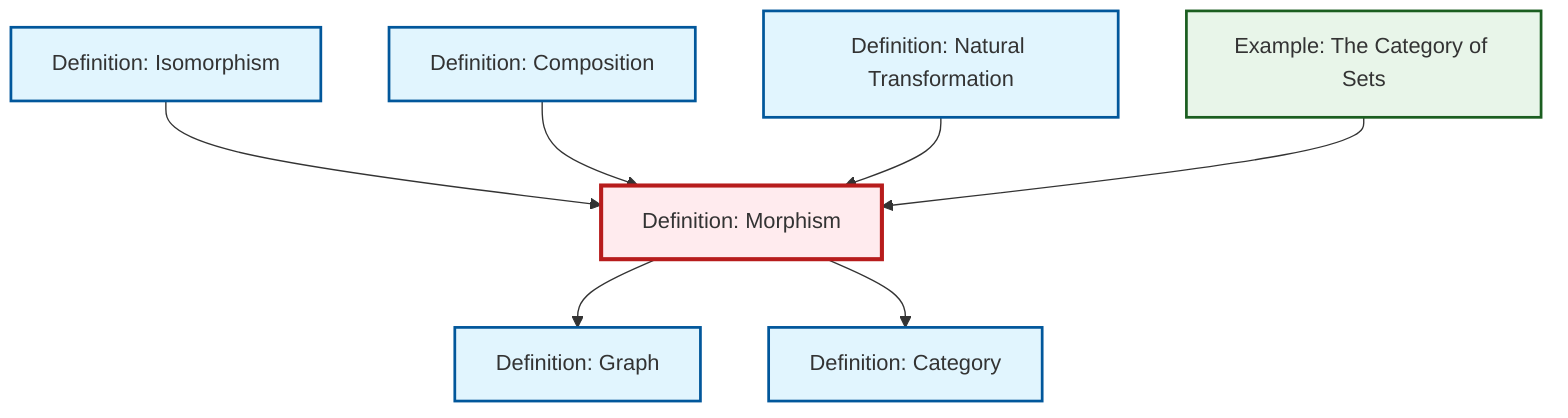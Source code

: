graph TD
    classDef definition fill:#e1f5fe,stroke:#01579b,stroke-width:2px
    classDef theorem fill:#f3e5f5,stroke:#4a148c,stroke-width:2px
    classDef axiom fill:#fff3e0,stroke:#e65100,stroke-width:2px
    classDef example fill:#e8f5e9,stroke:#1b5e20,stroke-width:2px
    classDef current fill:#ffebee,stroke:#b71c1c,stroke-width:3px
    def-natural-transformation["Definition: Natural Transformation"]:::definition
    ex-set-category["Example: The Category of Sets"]:::example
    def-category["Definition: Category"]:::definition
    def-morphism["Definition: Morphism"]:::definition
    def-composition["Definition: Composition"]:::definition
    def-graph["Definition: Graph"]:::definition
    def-isomorphism["Definition: Isomorphism"]:::definition
    def-isomorphism --> def-morphism
    def-composition --> def-morphism
    def-morphism --> def-graph
    def-natural-transformation --> def-morphism
    def-morphism --> def-category
    ex-set-category --> def-morphism
    class def-morphism current
